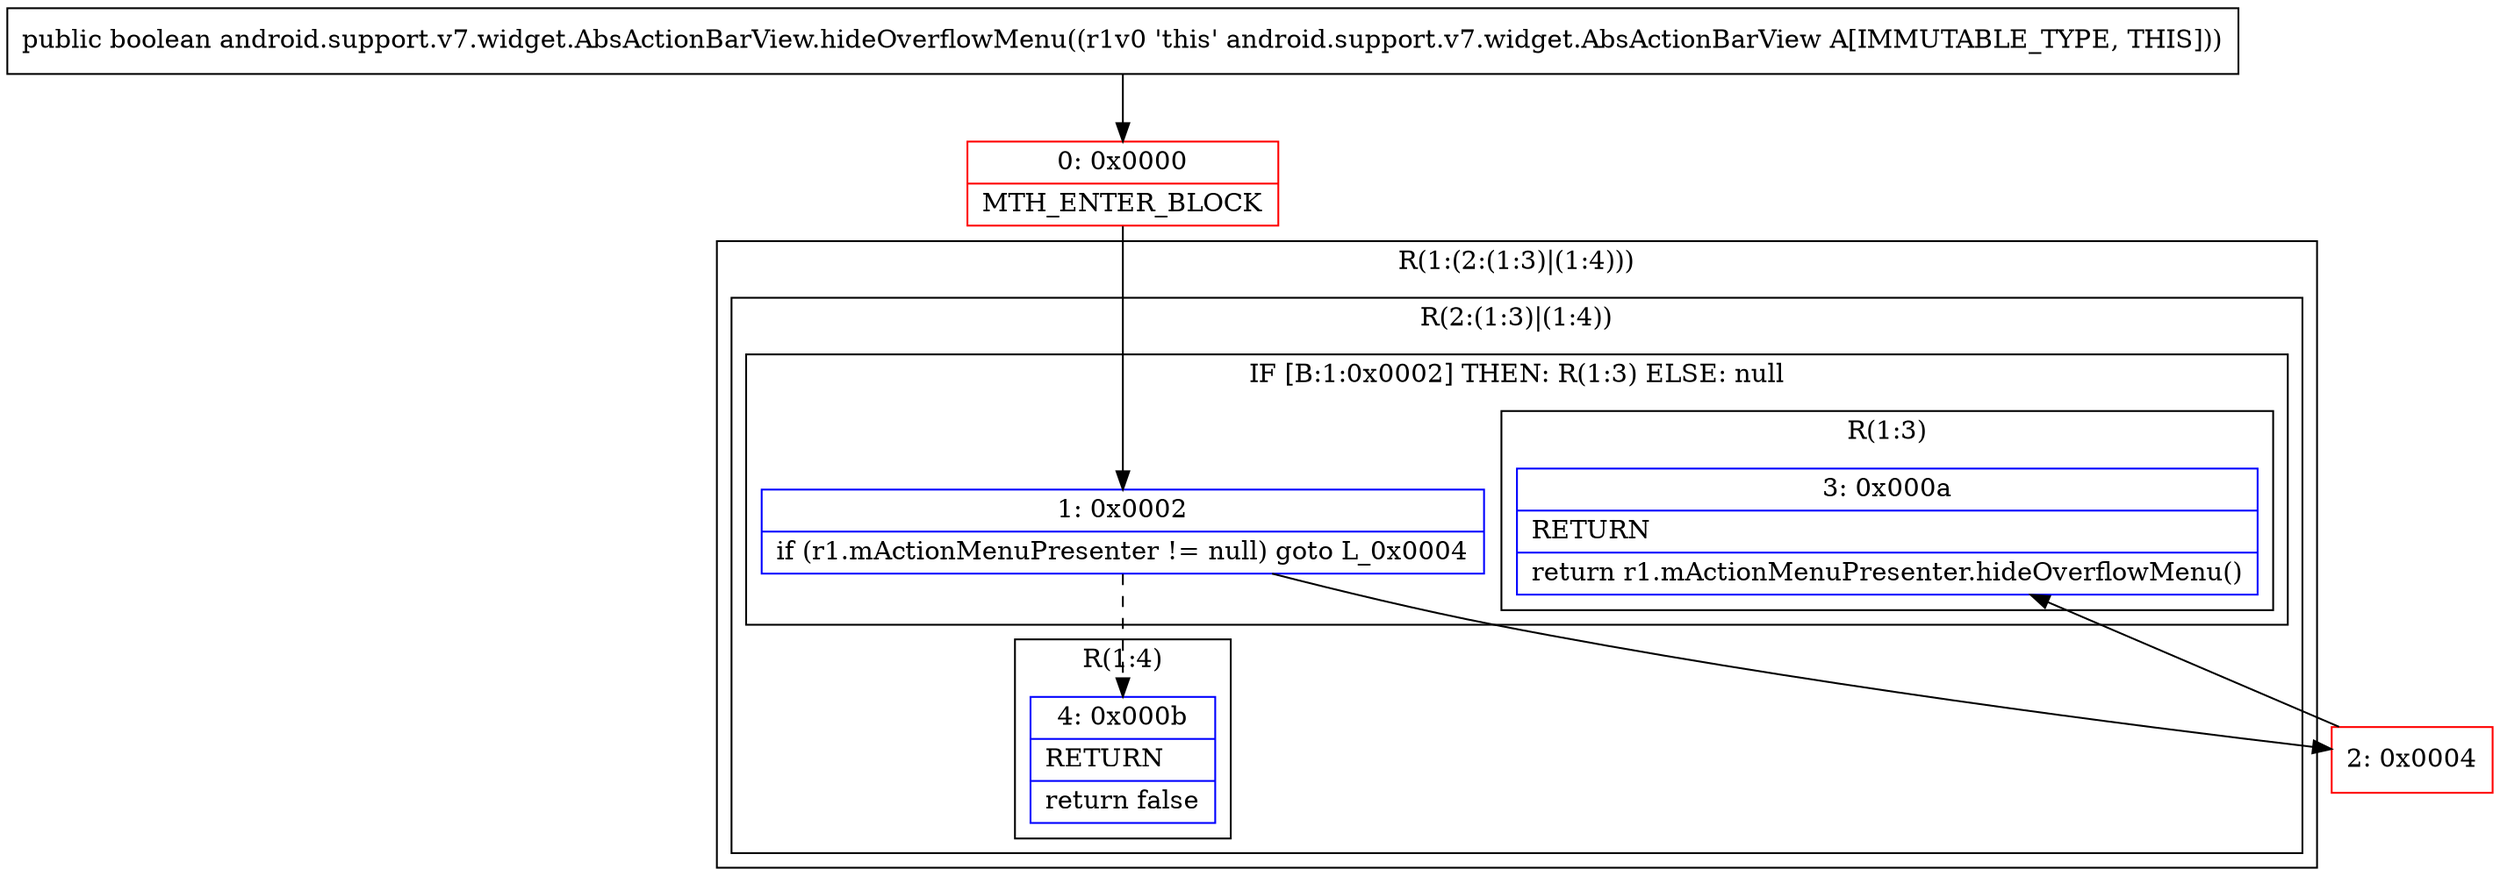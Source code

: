 digraph "CFG forandroid.support.v7.widget.AbsActionBarView.hideOverflowMenu()Z" {
subgraph cluster_Region_2043745201 {
label = "R(1:(2:(1:3)|(1:4)))";
node [shape=record,color=blue];
subgraph cluster_Region_506143771 {
label = "R(2:(1:3)|(1:4))";
node [shape=record,color=blue];
subgraph cluster_IfRegion_928832763 {
label = "IF [B:1:0x0002] THEN: R(1:3) ELSE: null";
node [shape=record,color=blue];
Node_1 [shape=record,label="{1\:\ 0x0002|if (r1.mActionMenuPresenter != null) goto L_0x0004\l}"];
subgraph cluster_Region_113927785 {
label = "R(1:3)";
node [shape=record,color=blue];
Node_3 [shape=record,label="{3\:\ 0x000a|RETURN\l|return r1.mActionMenuPresenter.hideOverflowMenu()\l}"];
}
}
subgraph cluster_Region_2012717466 {
label = "R(1:4)";
node [shape=record,color=blue];
Node_4 [shape=record,label="{4\:\ 0x000b|RETURN\l|return false\l}"];
}
}
}
Node_0 [shape=record,color=red,label="{0\:\ 0x0000|MTH_ENTER_BLOCK\l}"];
Node_2 [shape=record,color=red,label="{2\:\ 0x0004}"];
MethodNode[shape=record,label="{public boolean android.support.v7.widget.AbsActionBarView.hideOverflowMenu((r1v0 'this' android.support.v7.widget.AbsActionBarView A[IMMUTABLE_TYPE, THIS])) }"];
MethodNode -> Node_0;
Node_1 -> Node_2;
Node_1 -> Node_4[style=dashed];
Node_0 -> Node_1;
Node_2 -> Node_3;
}

